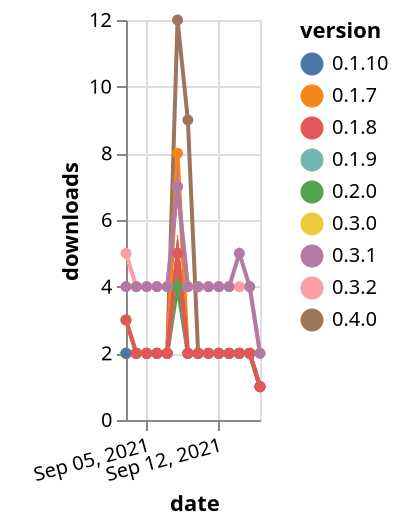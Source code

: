 {"$schema": "https://vega.github.io/schema/vega-lite/v5.json", "description": "A simple bar chart with embedded data.", "data": {"values": [{"date": "2021-09-03", "total": 2883, "delta": 2, "version": "0.2.0"}, {"date": "2021-09-04", "total": 2885, "delta": 2, "version": "0.2.0"}, {"date": "2021-09-05", "total": 2887, "delta": 2, "version": "0.2.0"}, {"date": "2021-09-06", "total": 2889, "delta": 2, "version": "0.2.0"}, {"date": "2021-09-07", "total": 2891, "delta": 2, "version": "0.2.0"}, {"date": "2021-09-08", "total": 2895, "delta": 4, "version": "0.2.0"}, {"date": "2021-09-09", "total": 2897, "delta": 2, "version": "0.2.0"}, {"date": "2021-09-10", "total": 2899, "delta": 2, "version": "0.2.0"}, {"date": "2021-09-11", "total": 2901, "delta": 2, "version": "0.2.0"}, {"date": "2021-09-12", "total": 2903, "delta": 2, "version": "0.2.0"}, {"date": "2021-09-13", "total": 2905, "delta": 2, "version": "0.2.0"}, {"date": "2021-09-14", "total": 2907, "delta": 2, "version": "0.2.0"}, {"date": "2021-09-15", "total": 2909, "delta": 2, "version": "0.2.0"}, {"date": "2021-09-16", "total": 2910, "delta": 1, "version": "0.2.0"}, {"date": "2021-09-03", "total": 6881, "delta": 3, "version": "0.4.0"}, {"date": "2021-09-04", "total": 6883, "delta": 2, "version": "0.4.0"}, {"date": "2021-09-05", "total": 6885, "delta": 2, "version": "0.4.0"}, {"date": "2021-09-06", "total": 6887, "delta": 2, "version": "0.4.0"}, {"date": "2021-09-07", "total": 6889, "delta": 2, "version": "0.4.0"}, {"date": "2021-09-08", "total": 6901, "delta": 12, "version": "0.4.0"}, {"date": "2021-09-09", "total": 6910, "delta": 9, "version": "0.4.0"}, {"date": "2021-09-10", "total": 6912, "delta": 2, "version": "0.4.0"}, {"date": "2021-09-11", "total": 6914, "delta": 2, "version": "0.4.0"}, {"date": "2021-09-12", "total": 6916, "delta": 2, "version": "0.4.0"}, {"date": "2021-09-13", "total": 6918, "delta": 2, "version": "0.4.0"}, {"date": "2021-09-14", "total": 6920, "delta": 2, "version": "0.4.0"}, {"date": "2021-09-15", "total": 6922, "delta": 2, "version": "0.4.0"}, {"date": "2021-09-16", "total": 6923, "delta": 1, "version": "0.4.0"}, {"date": "2021-09-03", "total": 3272, "delta": 2, "version": "0.1.9"}, {"date": "2021-09-04", "total": 3274, "delta": 2, "version": "0.1.9"}, {"date": "2021-09-05", "total": 3276, "delta": 2, "version": "0.1.9"}, {"date": "2021-09-06", "total": 3278, "delta": 2, "version": "0.1.9"}, {"date": "2021-09-07", "total": 3280, "delta": 2, "version": "0.1.9"}, {"date": "2021-09-08", "total": 3285, "delta": 5, "version": "0.1.9"}, {"date": "2021-09-09", "total": 3287, "delta": 2, "version": "0.1.9"}, {"date": "2021-09-10", "total": 3289, "delta": 2, "version": "0.1.9"}, {"date": "2021-09-11", "total": 3291, "delta": 2, "version": "0.1.9"}, {"date": "2021-09-12", "total": 3293, "delta": 2, "version": "0.1.9"}, {"date": "2021-09-13", "total": 3295, "delta": 2, "version": "0.1.9"}, {"date": "2021-09-14", "total": 3297, "delta": 2, "version": "0.1.9"}, {"date": "2021-09-15", "total": 3299, "delta": 2, "version": "0.1.9"}, {"date": "2021-09-16", "total": 3300, "delta": 1, "version": "0.1.9"}, {"date": "2021-09-03", "total": 5499, "delta": 5, "version": "0.3.2"}, {"date": "2021-09-04", "total": 5503, "delta": 4, "version": "0.3.2"}, {"date": "2021-09-05", "total": 5507, "delta": 4, "version": "0.3.2"}, {"date": "2021-09-06", "total": 5511, "delta": 4, "version": "0.3.2"}, {"date": "2021-09-07", "total": 5515, "delta": 4, "version": "0.3.2"}, {"date": "2021-09-08", "total": 5522, "delta": 7, "version": "0.3.2"}, {"date": "2021-09-09", "total": 5526, "delta": 4, "version": "0.3.2"}, {"date": "2021-09-10", "total": 5530, "delta": 4, "version": "0.3.2"}, {"date": "2021-09-11", "total": 5534, "delta": 4, "version": "0.3.2"}, {"date": "2021-09-12", "total": 5538, "delta": 4, "version": "0.3.2"}, {"date": "2021-09-13", "total": 5542, "delta": 4, "version": "0.3.2"}, {"date": "2021-09-14", "total": 5546, "delta": 4, "version": "0.3.2"}, {"date": "2021-09-15", "total": 5550, "delta": 4, "version": "0.3.2"}, {"date": "2021-09-16", "total": 5552, "delta": 2, "version": "0.3.2"}, {"date": "2021-09-03", "total": 3321, "delta": 2, "version": "0.3.0"}, {"date": "2021-09-04", "total": 3323, "delta": 2, "version": "0.3.0"}, {"date": "2021-09-05", "total": 3325, "delta": 2, "version": "0.3.0"}, {"date": "2021-09-06", "total": 3327, "delta": 2, "version": "0.3.0"}, {"date": "2021-09-07", "total": 3329, "delta": 2, "version": "0.3.0"}, {"date": "2021-09-08", "total": 3334, "delta": 5, "version": "0.3.0"}, {"date": "2021-09-09", "total": 3336, "delta": 2, "version": "0.3.0"}, {"date": "2021-09-10", "total": 3338, "delta": 2, "version": "0.3.0"}, {"date": "2021-09-11", "total": 3340, "delta": 2, "version": "0.3.0"}, {"date": "2021-09-12", "total": 3342, "delta": 2, "version": "0.3.0"}, {"date": "2021-09-13", "total": 3344, "delta": 2, "version": "0.3.0"}, {"date": "2021-09-14", "total": 3346, "delta": 2, "version": "0.3.0"}, {"date": "2021-09-15", "total": 3348, "delta": 2, "version": "0.3.0"}, {"date": "2021-09-16", "total": 3349, "delta": 1, "version": "0.3.0"}, {"date": "2021-09-03", "total": 4514, "delta": 2, "version": "0.1.7"}, {"date": "2021-09-04", "total": 4516, "delta": 2, "version": "0.1.7"}, {"date": "2021-09-05", "total": 4518, "delta": 2, "version": "0.1.7"}, {"date": "2021-09-06", "total": 4520, "delta": 2, "version": "0.1.7"}, {"date": "2021-09-07", "total": 4522, "delta": 2, "version": "0.1.7"}, {"date": "2021-09-08", "total": 4530, "delta": 8, "version": "0.1.7"}, {"date": "2021-09-09", "total": 4532, "delta": 2, "version": "0.1.7"}, {"date": "2021-09-10", "total": 4534, "delta": 2, "version": "0.1.7"}, {"date": "2021-09-11", "total": 4536, "delta": 2, "version": "0.1.7"}, {"date": "2021-09-12", "total": 4538, "delta": 2, "version": "0.1.7"}, {"date": "2021-09-13", "total": 4540, "delta": 2, "version": "0.1.7"}, {"date": "2021-09-14", "total": 4542, "delta": 2, "version": "0.1.7"}, {"date": "2021-09-15", "total": 4544, "delta": 2, "version": "0.1.7"}, {"date": "2021-09-16", "total": 4545, "delta": 1, "version": "0.1.7"}, {"date": "2021-09-03", "total": 3363, "delta": 2, "version": "0.1.10"}, {"date": "2021-09-04", "total": 3365, "delta": 2, "version": "0.1.10"}, {"date": "2021-09-05", "total": 3367, "delta": 2, "version": "0.1.10"}, {"date": "2021-09-06", "total": 3369, "delta": 2, "version": "0.1.10"}, {"date": "2021-09-07", "total": 3371, "delta": 2, "version": "0.1.10"}, {"date": "2021-09-08", "total": 3376, "delta": 5, "version": "0.1.10"}, {"date": "2021-09-09", "total": 3378, "delta": 2, "version": "0.1.10"}, {"date": "2021-09-10", "total": 3380, "delta": 2, "version": "0.1.10"}, {"date": "2021-09-11", "total": 3382, "delta": 2, "version": "0.1.10"}, {"date": "2021-09-12", "total": 3384, "delta": 2, "version": "0.1.10"}, {"date": "2021-09-13", "total": 3386, "delta": 2, "version": "0.1.10"}, {"date": "2021-09-14", "total": 3388, "delta": 2, "version": "0.1.10"}, {"date": "2021-09-15", "total": 3390, "delta": 2, "version": "0.1.10"}, {"date": "2021-09-16", "total": 3391, "delta": 1, "version": "0.1.10"}, {"date": "2021-09-03", "total": 3268, "delta": 3, "version": "0.1.8"}, {"date": "2021-09-04", "total": 3270, "delta": 2, "version": "0.1.8"}, {"date": "2021-09-05", "total": 3272, "delta": 2, "version": "0.1.8"}, {"date": "2021-09-06", "total": 3274, "delta": 2, "version": "0.1.8"}, {"date": "2021-09-07", "total": 3276, "delta": 2, "version": "0.1.8"}, {"date": "2021-09-08", "total": 3281, "delta": 5, "version": "0.1.8"}, {"date": "2021-09-09", "total": 3283, "delta": 2, "version": "0.1.8"}, {"date": "2021-09-10", "total": 3285, "delta": 2, "version": "0.1.8"}, {"date": "2021-09-11", "total": 3287, "delta": 2, "version": "0.1.8"}, {"date": "2021-09-12", "total": 3289, "delta": 2, "version": "0.1.8"}, {"date": "2021-09-13", "total": 3291, "delta": 2, "version": "0.1.8"}, {"date": "2021-09-14", "total": 3293, "delta": 2, "version": "0.1.8"}, {"date": "2021-09-15", "total": 3295, "delta": 2, "version": "0.1.8"}, {"date": "2021-09-16", "total": 3296, "delta": 1, "version": "0.1.8"}, {"date": "2021-09-03", "total": 5798, "delta": 4, "version": "0.3.1"}, {"date": "2021-09-04", "total": 5802, "delta": 4, "version": "0.3.1"}, {"date": "2021-09-05", "total": 5806, "delta": 4, "version": "0.3.1"}, {"date": "2021-09-06", "total": 5810, "delta": 4, "version": "0.3.1"}, {"date": "2021-09-07", "total": 5814, "delta": 4, "version": "0.3.1"}, {"date": "2021-09-08", "total": 5821, "delta": 7, "version": "0.3.1"}, {"date": "2021-09-09", "total": 5825, "delta": 4, "version": "0.3.1"}, {"date": "2021-09-10", "total": 5829, "delta": 4, "version": "0.3.1"}, {"date": "2021-09-11", "total": 5833, "delta": 4, "version": "0.3.1"}, {"date": "2021-09-12", "total": 5837, "delta": 4, "version": "0.3.1"}, {"date": "2021-09-13", "total": 5841, "delta": 4, "version": "0.3.1"}, {"date": "2021-09-14", "total": 5846, "delta": 5, "version": "0.3.1"}, {"date": "2021-09-15", "total": 5850, "delta": 4, "version": "0.3.1"}, {"date": "2021-09-16", "total": 5852, "delta": 2, "version": "0.3.1"}]}, "width": "container", "mark": {"type": "line", "point": {"filled": true}}, "encoding": {"x": {"field": "date", "type": "temporal", "timeUnit": "yearmonthdate", "title": "date", "axis": {"labelAngle": -15}}, "y": {"field": "delta", "type": "quantitative", "title": "downloads"}, "color": {"field": "version", "type": "nominal"}, "tooltip": {"field": "delta"}}}
